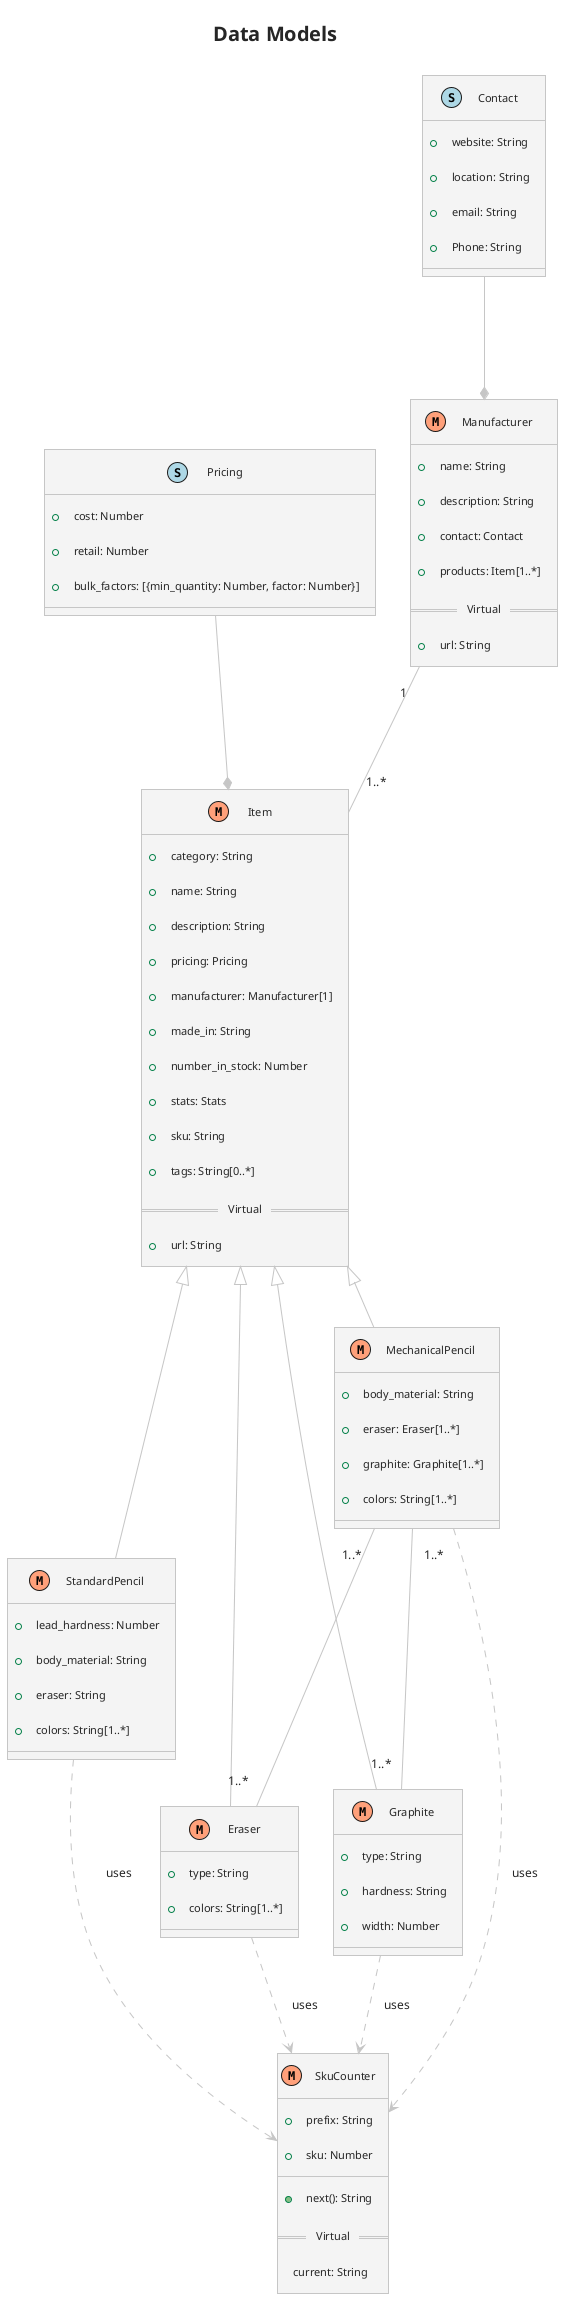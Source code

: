 @startuml

!theme carbon-gray

!define model << (M,LightSalmon) >>
!define schema << (S,LightBlue) >>


title Data Models

class Pricing schema {
  + cost: Number
  + retail: Number
  + bulk_factors: [{min_quantity: Number, factor: Number}]
}

class Item model {
  + category: String
  + name: String
  + description: String
  + pricing: Pricing
  + manufacturer: Manufacturer[1]
  + made_in: String
  + number_in_stock: Number
  + stats: Stats
  + sku: String
  + tags: String[0..*]
  == Virtual ==
  + url: String
}


class Contact schema {
  + website: String
  + location: String
  + email: String
  + Phone: String
}
class Manufacturer model {
  + name: String
  + description: String
  + contact: Contact
  + products: Item[1..*]
  == Virtual ==
  + url: String
}
class SkuCounter model {
  + prefix: String
  + sku: Number
  --
  + next(): String
  == Virtual ==
  current: String
}


class StandardPencil model {
  + lead_hardness: Number
  + body_material: String
  + eraser: String
  + colors: String[1..*]
}

class MechanicalPencil model {
  + body_material: String
  + eraser: Eraser[1..*]
  + graphite: Graphite[1..*]
  + colors: String[1..*]
}

class Eraser model {
  + type: String
  + colors: String[1..*]
}

class Graphite model {
  + type: String
  + hardness: String
  + width: Number
}

Contact ---* Manufacturer
Manufacturer "1" --- "1..*" Item
Pricing ---* Item
Item <|-- StandardPencil
Item <|-- MechanicalPencil
Item <|-- Eraser
Item <|-- Graphite
StandardPencil ..> SkuCounter : uses
MechanicalPencil ..> SkuCounter : uses
Eraser ..> SkuCounter : uses
Graphite ..> SkuCounter : uses
MechanicalPencil "1..*" -- "1..*" Eraser
MechanicalPencil "1..*" -- "1..*" Graphite


@enduml